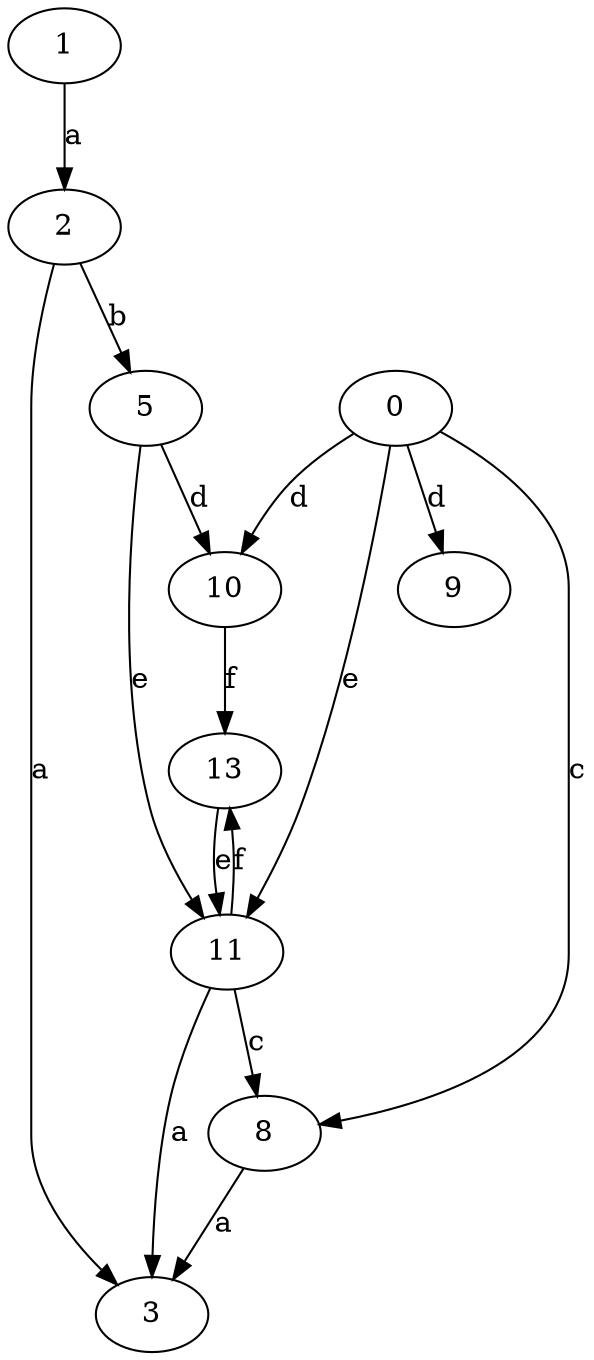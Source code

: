 strict digraph  {
2;
3;
5;
8;
9;
10;
0;
11;
1;
13;
2 -> 3  [label=a];
2 -> 5  [label=b];
5 -> 10  [label=d];
5 -> 11  [label=e];
8 -> 3  [label=a];
10 -> 13  [label=f];
0 -> 8  [label=c];
0 -> 9  [label=d];
0 -> 10  [label=d];
0 -> 11  [label=e];
11 -> 3  [label=a];
11 -> 8  [label=c];
11 -> 13  [label=f];
1 -> 2  [label=a];
13 -> 11  [label=e];
}
